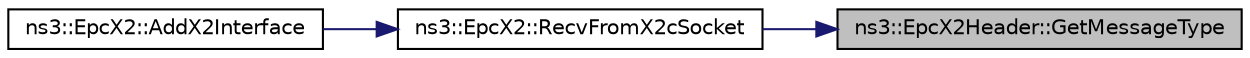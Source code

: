 digraph "ns3::EpcX2Header::GetMessageType"
{
 // LATEX_PDF_SIZE
  edge [fontname="Helvetica",fontsize="10",labelfontname="Helvetica",labelfontsize="10"];
  node [fontname="Helvetica",fontsize="10",shape=record];
  rankdir="RL";
  Node1 [label="ns3::EpcX2Header::GetMessageType",height=0.2,width=0.4,color="black", fillcolor="grey75", style="filled", fontcolor="black",tooltip="Get message type function."];
  Node1 -> Node2 [dir="back",color="midnightblue",fontsize="10",style="solid",fontname="Helvetica"];
  Node2 [label="ns3::EpcX2::RecvFromX2cSocket",height=0.2,width=0.4,color="black", fillcolor="white", style="filled",URL="$classns3_1_1_epc_x2.html#a72bf05af65397dab7bc65df72bb09ebf",tooltip="Method to be assigned to the recv callback of the X2-C (X2 Control Plane) socket."];
  Node2 -> Node3 [dir="back",color="midnightblue",fontsize="10",style="solid",fontname="Helvetica"];
  Node3 [label="ns3::EpcX2::AddX2Interface",height=0.2,width=0.4,color="black", fillcolor="white", style="filled",URL="$classns3_1_1_epc_x2.html#a4bcd4423802914da0356051ecf79d2f1",tooltip="Add an X2 interface to this EPC X2 entity."];
}
